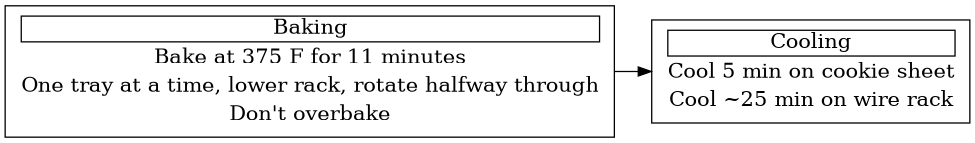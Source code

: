 digraph "Baking" {
graph [ rankdir = "LR", ranksep = .4, size = 6.5];
node [ fontsize = "16" shape = "record" , colorscheme = dark28  ];


"Baking" [
label = < <TABLE BORDER="0" CELLSPACING="4" CELLPADDING="0"><TR><TD  BORDER="1" port="f0">Baking</TD></TR>
<TR><TD BORDER="0" port="f1">Bake at 375 F for 11 minutes</TD></TR>
<TR><TD BORDER="0" >One tray at a time, lower rack, rotate halfway through</TD></TR>
<TR><TD BORDER="0" >Don't overbake</TD></TR>
</TABLE>> ];

"Cooling" [
label = < <TABLE BORDER="0" CELLSPACING="4" CELLPADDING="0"><TR><TD  BORDER="1" port="f0">Cooling</TD></TR>
<TR><TD BORDER="0" >Cool 5 min on cookie sheet</TD></TR>
<TR><TD BORDER="0" >Cool ~25 min on wire rack</TD></TR>
</TABLE>> ];

Baking -> Cooling ;


}
